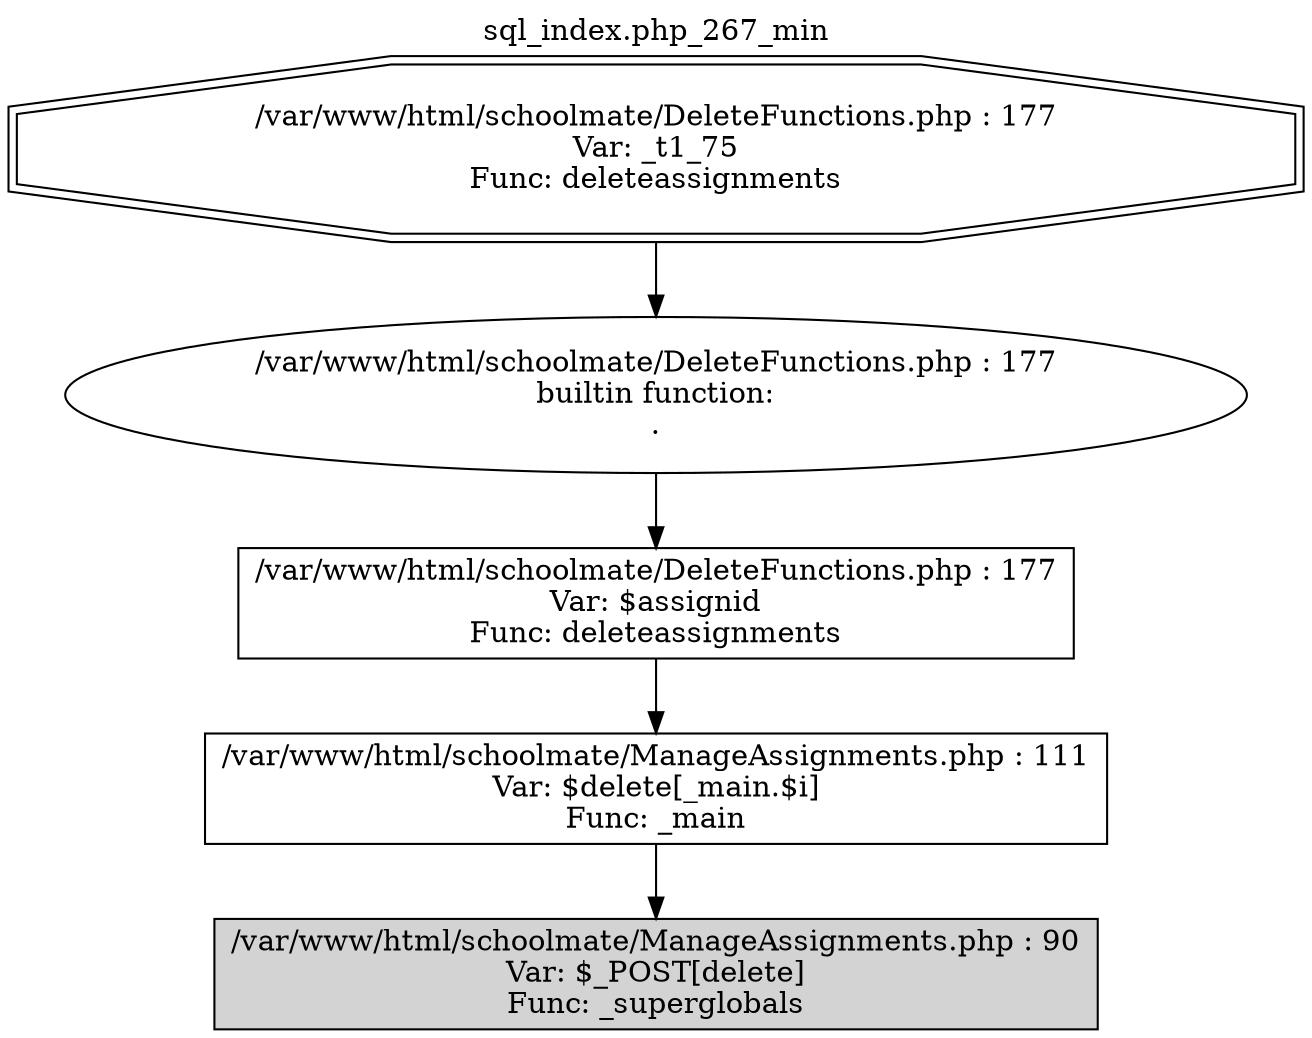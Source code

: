 digraph cfg {
  label="sql_index.php_267_min";
  labelloc=t;
  n1 [shape=doubleoctagon, label="/var/www/html/schoolmate/DeleteFunctions.php : 177\nVar: _t1_75\nFunc: deleteassignments\n"];
  n2 [shape=ellipse, label="/var/www/html/schoolmate/DeleteFunctions.php : 177\nbuiltin function:\n.\n"];
  n3 [shape=box, label="/var/www/html/schoolmate/DeleteFunctions.php : 177\nVar: $assignid\nFunc: deleteassignments\n"];
  n4 [shape=box, label="/var/www/html/schoolmate/ManageAssignments.php : 111\nVar: $delete[_main.$i]\nFunc: _main\n"];
  n5 [shape=box, label="/var/www/html/schoolmate/ManageAssignments.php : 90\nVar: $_POST[delete]\nFunc: _superglobals\n",style=filled];
  n1 -> n2;
  n2 -> n3;
  n3 -> n4;
  n4 -> n5;
}
